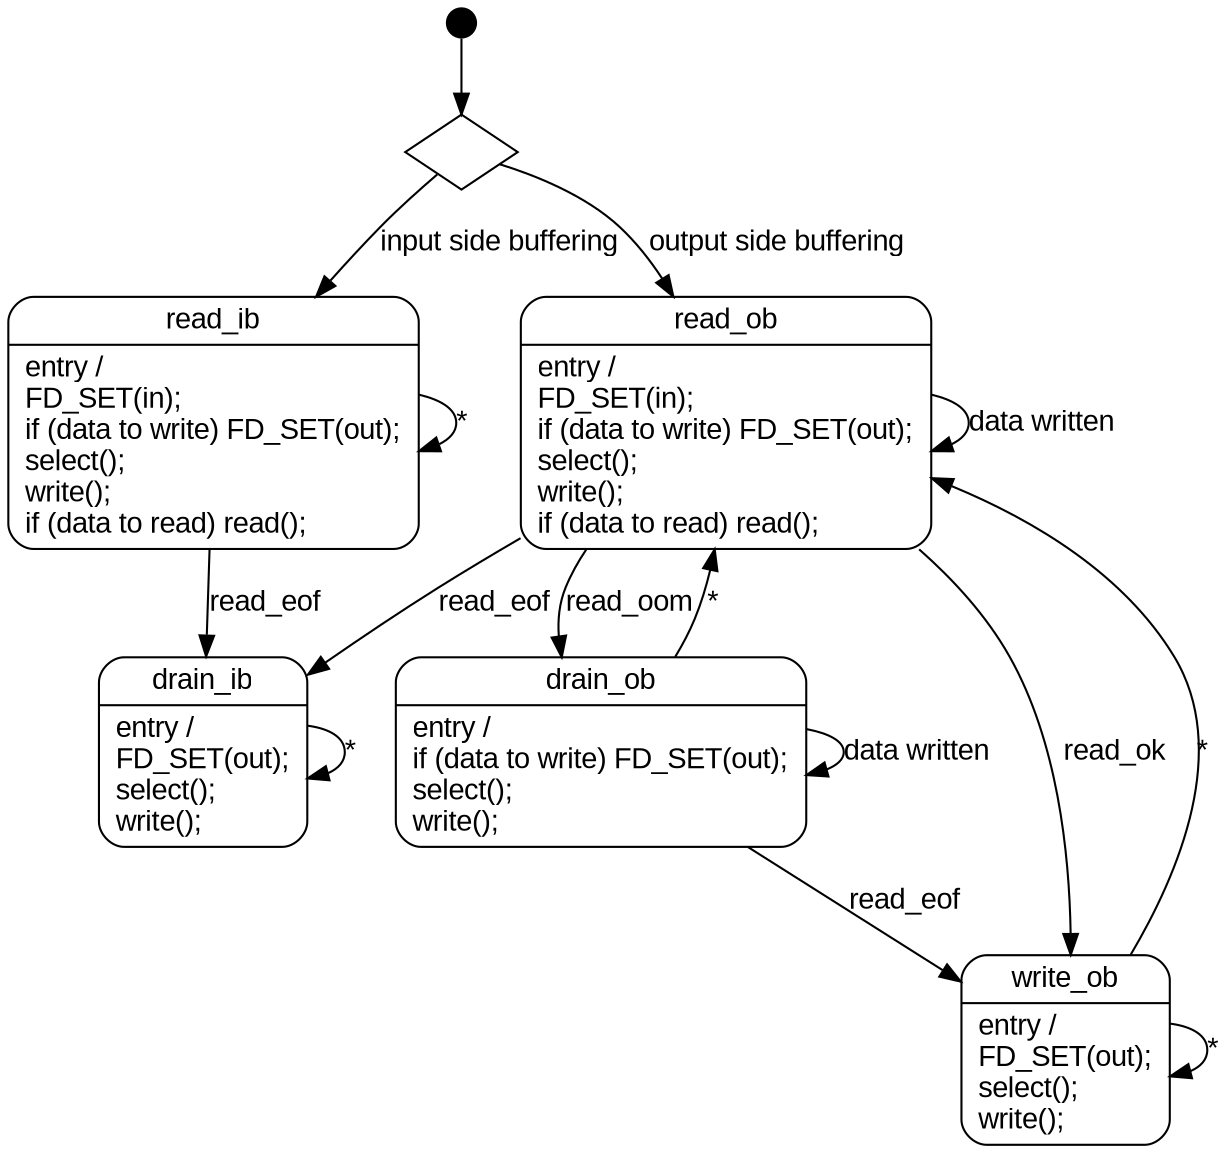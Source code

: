 digraph teestate {
	node [shape="record", style="rounded", fontname="Arial"];
	edge [fontname="Arial"];

	drain_ib [label="{drain_ib|entry /\lFD_SET(out);\lselect();\lwrite();\l}"];
	drain_ob [label="{drain_ob|entry /\lif (data to write) FD_SET(out);\lselect();\lwrite();\l}"];
	read_ib [label="{read_ib|entry /\lFD_SET(in);\lif (data to write) FD_SET(out);\lselect();\lwrite();\lif (data to read) read();\l}"];
	read_ob [label="{read_ob|entry /\lFD_SET(in);\lif (data to write) FD_SET(out);\lselect();\lwrite();\lif (data to read) read();\l}"];
	write_ob [label="{write_ob|entry /\lFD_SET(out);\lselect();\lwrite();\l}"];

	read_ob -> drain_ib [label="read_eof"];
	read_ob -> write_ob [label="read_ok"];
	read_ob -> drain_ob [label="read_oom"];
	read_ob -> read_ob [label="data written"];

	read_ib -> drain_ib [label="read_eof"];
	read_ib -> read_ib [label="*"];

	drain_ib -> drain_ib [label="*"];

	write_ob -> read_ob [label="*"];
	write_ob -> write_ob [label="*"];

	drain_ob -> read_ob [label="*"];
	drain_ob -> write_ob [label="read_eof"];
	drain_ob -> drain_ob [label="data written"];

	start [shape=circle,style=filled,label="",width=0.2,fillcolor=black,fixedsize=true];
	bufftype [shape=diamond,label="",style=""];
	start -> bufftype;
	bufftype -> read_ib [label="input side buffering"];
	bufftype -> read_ob [label="output side buffering"];

	/* end [shape=doublecircle,style=filled,label="",width=0.3,fixedsize=true]; */
}
